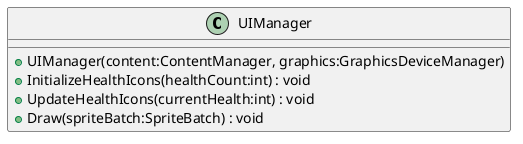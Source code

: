 @startuml
class UIManager {
    + UIManager(content:ContentManager, graphics:GraphicsDeviceManager)
    + InitializeHealthIcons(healthCount:int) : void
    + UpdateHealthIcons(currentHealth:int) : void
    + Draw(spriteBatch:SpriteBatch) : void
}
@enduml
